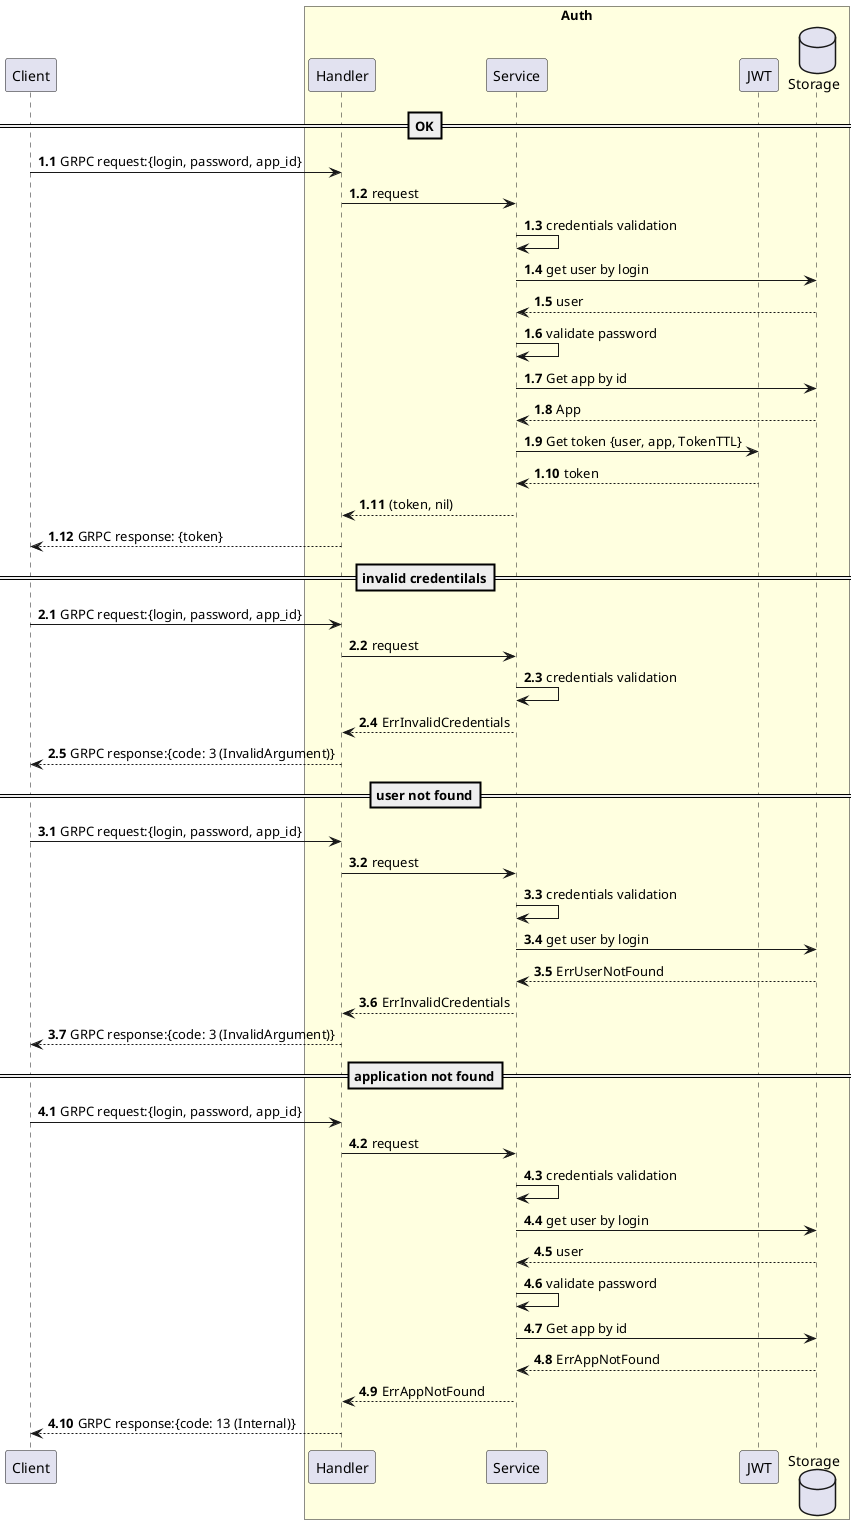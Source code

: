 @startuml
'https://plantuml.com/sequence-diagram
participant Client
box "Auth" #LightYellow
participant Handler
participant Service
participant JWT
database Storage
end box

==OK==
autonumber 1.1
Client -> Handler: GRPC request:{login, password, app_id}
Handler -> Service: request
Service -> Service: credentials validation
Service -> Storage: get user by login
Storage --> Service: user
Service -> Service: validate password
Service -> Storage: Get app by id
Storage --> Service: App
Service -> JWT: Get token {user, app, TokenTTL}
JWT --> Service: token
Service --> Handler: (token, nil)
Handler --> Client: GRPC response: {token}
==invalid credentilals==
autonumber 2.1
Client -> Handler: GRPC request:{login, password, app_id}
Handler -> Service: request
Service -> Service: credentials validation
Service --> Handler: ErrInvalidCredentials
Handler --> Client: GRPC response:{code: 3 (InvalidArgument)}
==user not found==
autonumber 3.1
Client -> Handler: GRPC request:{login, password, app_id}
Handler -> Service: request
Service -> Service: credentials validation
Service -> Storage: get user by login
Storage --> Service: ErrUserNotFound
Service --> Handler: ErrInvalidCredentials
Handler --> Client: GRPC response:{code: 3 (InvalidArgument)}
==application not found==
autonumber 4.1
Client -> Handler: GRPC request:{login, password, app_id}
Handler -> Service: request
Service -> Service: credentials validation
Service -> Storage: get user by login
Storage --> Service: user
Service -> Service: validate password
Service -> Storage: Get app by id
Storage --> Service: ErrAppNotFound
Service --> Handler: ErrAppNotFound
Handler --> Client: GRPC response:{code: 13 (Internal)}

@enduml